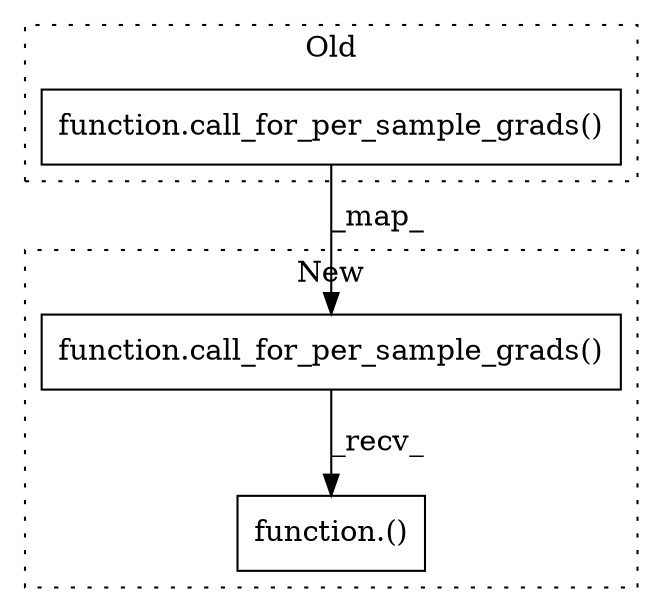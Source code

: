 digraph G {
subgraph cluster0 {
1 [label="function.call_for_per_sample_grads()" a="75" s="22055,22099" l="26,1" shape="box"];
label = "Old";
style="dotted";
}
subgraph cluster1 {
2 [label="function.call_for_per_sample_grads()" a="75" s="24583,24620" l="26,1" shape="box"];
3 [label="function.()" a="75" s="24583,24627" l="39,1" shape="box"];
label = "New";
style="dotted";
}
1 -> 2 [label="_map_"];
2 -> 3 [label="_recv_"];
}